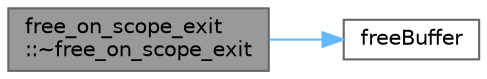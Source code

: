 digraph "free_on_scope_exit::~free_on_scope_exit"
{
 // LATEX_PDF_SIZE
  bgcolor="transparent";
  edge [fontname=Helvetica,fontsize=10,labelfontname=Helvetica,labelfontsize=10];
  node [fontname=Helvetica,fontsize=10,shape=box,height=0.2,width=0.4];
  rankdir="LR";
  Node1 [id="Node000001",label="free_on_scope_exit\l::~free_on_scope_exit",height=0.2,width=0.4,color="gray40", fillcolor="grey60", style="filled", fontcolor="black",tooltip=" "];
  Node1 -> Node2 [id="edge1_Node000001_Node000002",color="steelblue1",style="solid",tooltip=" "];
  Node2 [id="Node000002",label="freeBuffer",height=0.2,width=0.4,color="grey40", fillcolor="white", style="filled",URL="$test__parallel__pipeline_8cpp.html#ad80ae80da9c0c102ba20f330aca8057b",tooltip=" "];
}
